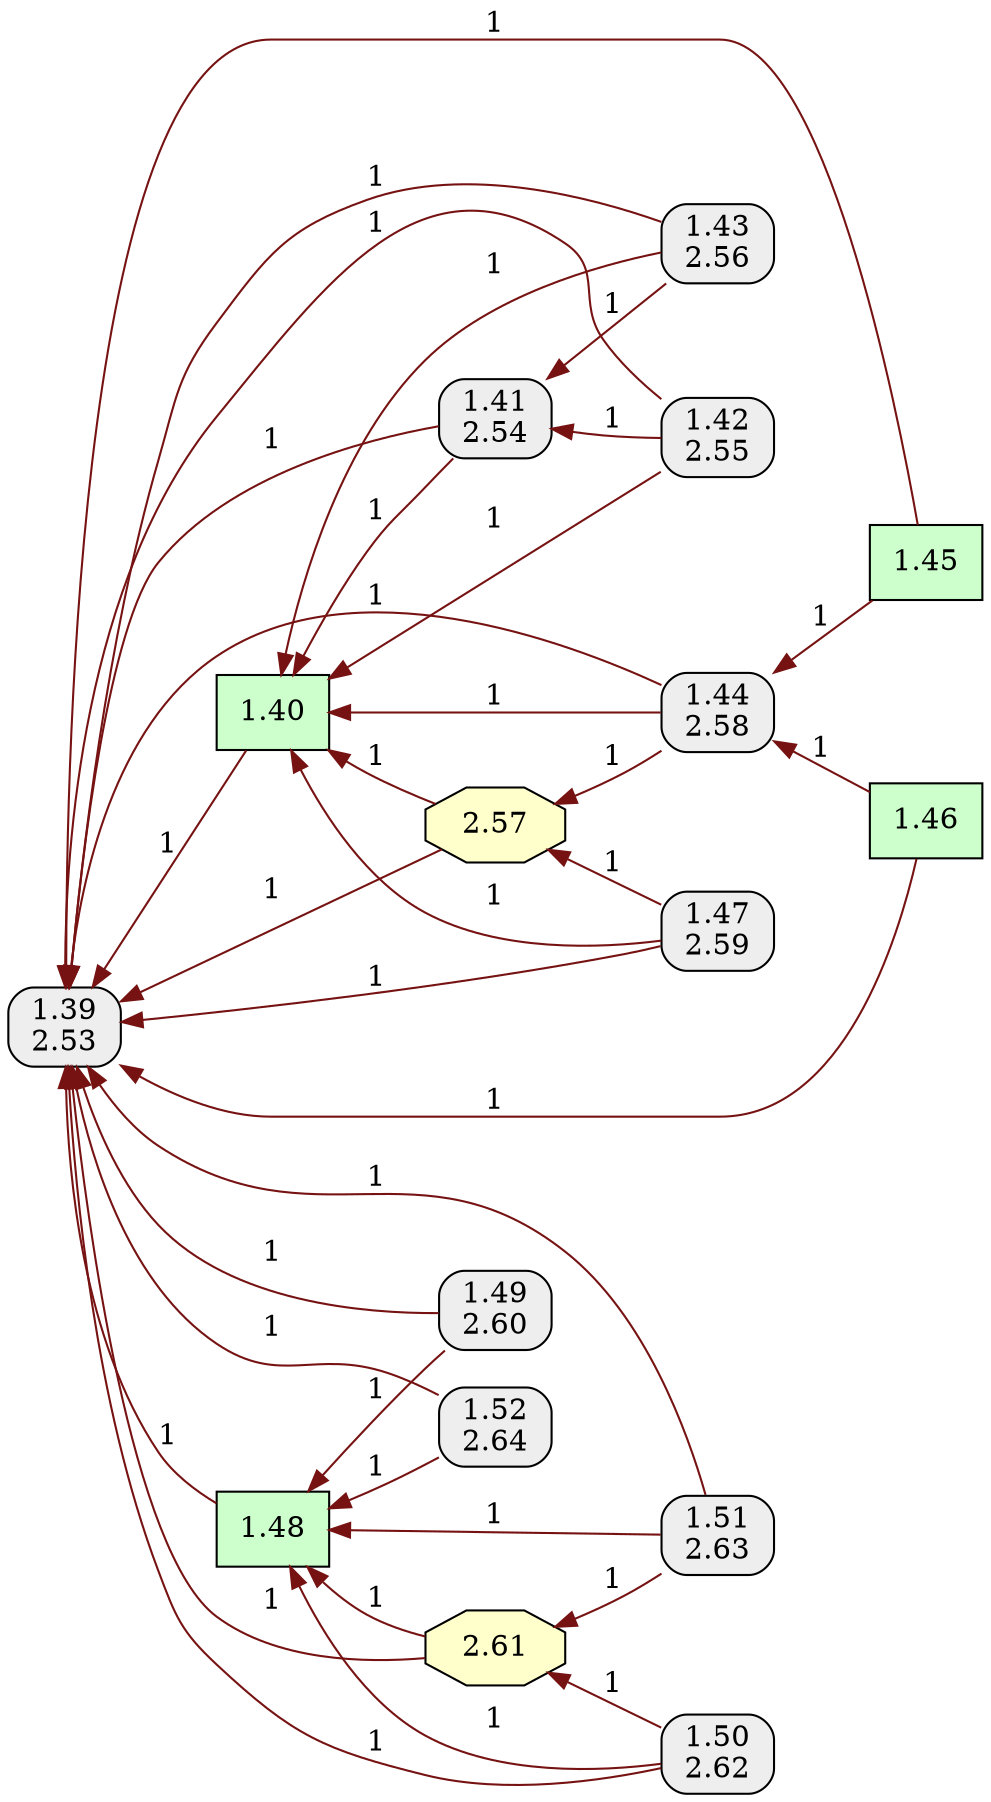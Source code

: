 digraph {

rankdir = RL

"1.39\n2.53" [shape=box style="filled,rounded" fillcolor="#EEEEEE"]
"1.40" [shape=box style="filled" fillcolor="#CCFFCC"]
"1.41\n2.54" [shape=box style="filled,rounded" fillcolor="#EEEEEE"]
"1.42\n2.55" [shape=box style="filled,rounded" fillcolor="#EEEEEE"]
"1.43\n2.56" [shape=box style="filled,rounded" fillcolor="#EEEEEE"]
"1.44\n2.58" [shape=box style="filled,rounded" fillcolor="#EEEEEE"]
"1.45" [shape=box style="filled" fillcolor="#CCFFCC"]
"1.46" [shape=box style="filled" fillcolor="#CCFFCC"]
"1.47\n2.59" [shape=box style="filled,rounded" fillcolor="#EEEEEE"]
"1.48" [shape=box style="filled" fillcolor="#CCFFCC"]
"1.49\n2.60" [shape=box style="filled,rounded" fillcolor="#EEEEEE"]
"1.50\n2.62" [shape=box style="filled,rounded" fillcolor="#EEEEEE"]
"1.51\n2.63" [shape=box style="filled,rounded" fillcolor="#EEEEEE"]
"1.52\n2.64" [shape=box style="filled,rounded" fillcolor="#EEEEEE"]
"2.57" [shape=octagon style="filled" fillcolor="#FFFFCC"]
"2.61" [shape=octagon style="filled" fillcolor="#FFFFCC"]
"1.40" -> "1.39\n2.53" [style=filled,label=1,color="#761212"];
"1.41\n2.54" -> "1.39\n2.53" [style=filled,label=1,color="#761212"];
"1.41\n2.54" -> "1.40" [style=filled,label=1,color="#761212"];
"1.42\n2.55" -> "1.39\n2.53" [style=filled,label=1,color="#761212"];
"1.42\n2.55" -> "1.40" [style=filled,label=1,color="#761212"];
"1.42\n2.55" -> "1.41\n2.54" [style=filled,label=1,color="#761212"];
"1.43\n2.56" -> "1.39\n2.53" [style=filled,label=1,color="#761212"];
"1.43\n2.56" -> "1.40" [style=filled,label=1,color="#761212"];
"1.43\n2.56" -> "1.41\n2.54" [style=filled,label=1,color="#761212"];
"1.44\n2.58" -> "1.39\n2.53" [style=filled,label=1,color="#761212"];
"1.44\n2.58" -> "1.40" [style=filled,label=1,color="#761212"];
"1.44\n2.58" -> "2.57" [style=filled,label=1,color="#761212"];
"1.45" -> "1.39\n2.53" [style=filled,label=1,color="#761212"];
"1.45" -> "1.44\n2.58" [style=filled,label=1,color="#761212"];
"1.46" -> "1.39\n2.53" [style=filled,label=1,color="#761212"];
"1.46" -> "1.44\n2.58" [style=filled,label=1,color="#761212"];
"1.47\n2.59" -> "1.39\n2.53" [style=filled,label=1,color="#761212"];
"1.47\n2.59" -> "1.40" [style=filled,label=1,color="#761212"];
"1.47\n2.59" -> "2.57" [style=filled,label=1,color="#761212"];
"1.48" -> "1.39\n2.53" [style=filled,label=1,color="#761212"];
"1.49\n2.60" -> "1.39\n2.53" [style=filled,label=1,color="#761212"];
"1.49\n2.60" -> "1.48" [style=filled,label=1,color="#761212"];
"1.50\n2.62" -> "1.39\n2.53" [style=filled,label=1,color="#761212"];
"1.50\n2.62" -> "1.48" [style=filled,label=1,color="#761212"];
"1.50\n2.62" -> "2.61" [style=filled,label=1,color="#761212"];
"1.51\n2.63" -> "1.39\n2.53" [style=filled,label=1,color="#761212"];
"1.51\n2.63" -> "1.48" [style=filled,label=1,color="#761212"];
"1.51\n2.63" -> "2.61" [style=filled,label=1,color="#761212"];
"1.52\n2.64" -> "1.39\n2.53" [style=filled,label=1,color="#761212"];
"1.52\n2.64" -> "1.48" [style=filled,label=1,color="#761212"];
"2.57" -> "1.39\n2.53" [style=filled,label=1,color="#761212"];
"2.57" -> "1.40" [style=filled,label=1,color="#761212"];
"2.61" -> "1.39\n2.53" [style=filled,label=1,color="#761212"];
"2.61" -> "1.48" [style=filled,label=1,color="#761212"];
}
